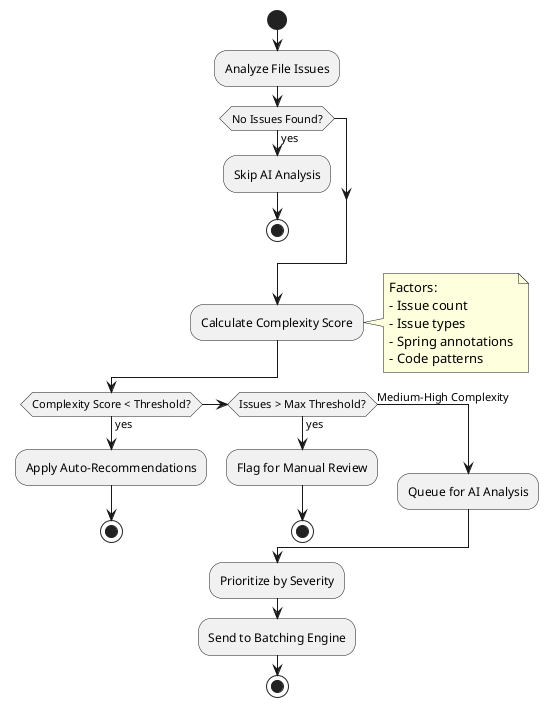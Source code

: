@startuml
start
:Analyze File Issues;
if (No Issues Found?) then (yes)
  :Skip AI Analysis;
  stop
endif

:Calculate Complexity Score;
note right: Factors:\n- Issue count\n- Issue types\n- Spring annotations\n- Code patterns

if (Complexity Score < Threshold?) then (yes)
  :Apply Auto-Recommendations;
  stop
elseif (Issues > Max Threshold?) then (yes)
  :Flag for Manual Review;
  stop
else (Medium-High Complexity)
  :Queue for AI Analysis;
endif

:Prioritize by Severity;
:Send to Batching Engine;
stop
@enduml

